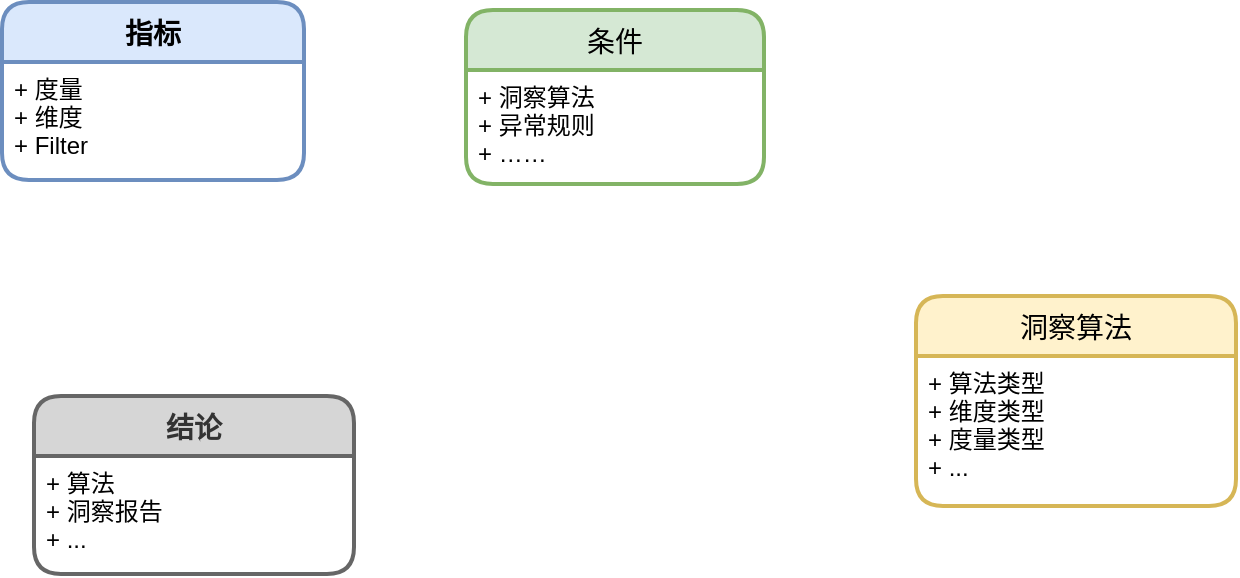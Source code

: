 <mxfile version="16.6.7" type="github">
  <diagram id="BREWfS8gMG6XheQJgsJ8" name="Page-1">
    <mxGraphModel dx="423" dy="719" grid="0" gridSize="10" guides="1" tooltips="1" connect="1" arrows="1" fold="1" page="1" pageScale="1" pageWidth="827" pageHeight="1169" math="0" shadow="0">
      <root>
        <mxCell id="0" />
        <mxCell id="1" parent="0" />
        <mxCell id="87qzKcwffZPMhwuwmr3H-1" value="指标" style="swimlane;childLayout=stackLayout;horizontal=1;startSize=30;horizontalStack=0;fillColor=#dae8fc;rounded=1;fontSize=14;fontStyle=1;strokeWidth=2;resizeParent=0;resizeLast=1;shadow=0;dashed=0;align=center;strokeColor=#6c8ebf;" vertex="1" parent="1">
          <mxGeometry x="1008" y="80" width="151" height="89" as="geometry" />
        </mxCell>
        <mxCell id="87qzKcwffZPMhwuwmr3H-2" value="+ 度量&#xa;+ 维度&#xa;+ Filter" style="align=left;strokeColor=none;fillColor=none;spacingLeft=4;fontSize=12;verticalAlign=top;resizable=0;rotatable=0;part=1;" vertex="1" parent="87qzKcwffZPMhwuwmr3H-1">
          <mxGeometry y="30" width="151" height="59" as="geometry" />
        </mxCell>
        <mxCell id="87qzKcwffZPMhwuwmr3H-3" value="条件" style="swimlane;childLayout=stackLayout;horizontal=1;startSize=30;horizontalStack=0;fillColor=#d5e8d4;rounded=1;fontSize=14;fontStyle=0;strokeWidth=2;resizeParent=0;resizeLast=1;shadow=0;dashed=0;align=center;strokeColor=#82b366;" vertex="1" parent="1">
          <mxGeometry x="1240" y="84" width="149" height="87" as="geometry">
            <mxRectangle x="1237" y="69" width="55" height="30" as="alternateBounds" />
          </mxGeometry>
        </mxCell>
        <mxCell id="87qzKcwffZPMhwuwmr3H-4" value="+ 洞察算法&#xa;+ 异常规则&#xa;+ ……" style="align=left;strokeColor=none;fillColor=none;spacingLeft=4;fontSize=12;verticalAlign=top;resizable=0;rotatable=0;part=1;" vertex="1" parent="87qzKcwffZPMhwuwmr3H-3">
          <mxGeometry y="30" width="149" height="57" as="geometry" />
        </mxCell>
        <mxCell id="87qzKcwffZPMhwuwmr3H-5" value="结论" style="swimlane;childLayout=stackLayout;horizontal=1;startSize=30;horizontalStack=0;fillColor=#D6D6D6;fontColor=#333333;rounded=1;fontSize=14;fontStyle=1;strokeWidth=2;resizeParent=0;resizeLast=1;shadow=0;dashed=0;align=center;strokeColor=#666666;" vertex="1" parent="1">
          <mxGeometry x="1024" y="277" width="160" height="89" as="geometry" />
        </mxCell>
        <mxCell id="87qzKcwffZPMhwuwmr3H-6" value="+ 算法&#xa;+ 洞察报告&#xa;+ ..." style="align=left;strokeColor=none;fillColor=none;spacingLeft=4;fontSize=12;verticalAlign=top;resizable=0;rotatable=0;part=1;" vertex="1" parent="87qzKcwffZPMhwuwmr3H-5">
          <mxGeometry y="30" width="160" height="59" as="geometry" />
        </mxCell>
        <mxCell id="87qzKcwffZPMhwuwmr3H-7" value="洞察算法" style="swimlane;childLayout=stackLayout;horizontal=1;startSize=30;horizontalStack=0;fillColor=#fff2cc;rounded=1;fontSize=14;fontStyle=0;strokeWidth=2;resizeParent=0;resizeLast=1;shadow=0;dashed=0;align=center;strokeColor=#d6b656;" vertex="1" parent="1">
          <mxGeometry x="1465" y="227" width="160" height="105" as="geometry">
            <mxRectangle x="1237" y="224" width="83" height="30" as="alternateBounds" />
          </mxGeometry>
        </mxCell>
        <mxCell id="87qzKcwffZPMhwuwmr3H-8" value="+ 算法类型&#xa;+ 维度类型&#xa;+ 度量类型&#xa;+ ..." style="align=left;strokeColor=none;fillColor=none;spacingLeft=4;fontSize=12;verticalAlign=top;resizable=0;rotatable=0;part=1;" vertex="1" parent="87qzKcwffZPMhwuwmr3H-7">
          <mxGeometry y="30" width="160" height="75" as="geometry" />
        </mxCell>
      </root>
    </mxGraphModel>
  </diagram>
</mxfile>
